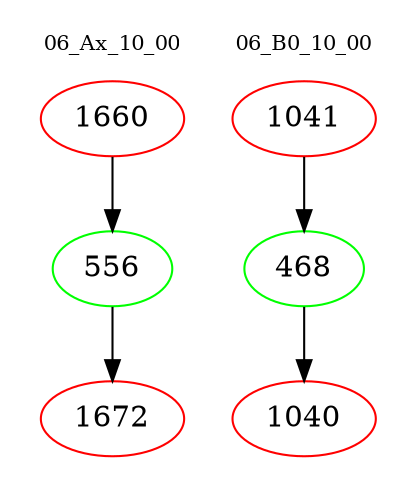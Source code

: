 digraph{
subgraph cluster_0 {
color = white
label = "06_Ax_10_00";
fontsize=10;
T0_1660 [label="1660", color="red"]
T0_1660 -> T0_556 [color="black"]
T0_556 [label="556", color="green"]
T0_556 -> T0_1672 [color="black"]
T0_1672 [label="1672", color="red"]
}
subgraph cluster_1 {
color = white
label = "06_B0_10_00";
fontsize=10;
T1_1041 [label="1041", color="red"]
T1_1041 -> T1_468 [color="black"]
T1_468 [label="468", color="green"]
T1_468 -> T1_1040 [color="black"]
T1_1040 [label="1040", color="red"]
}
}
